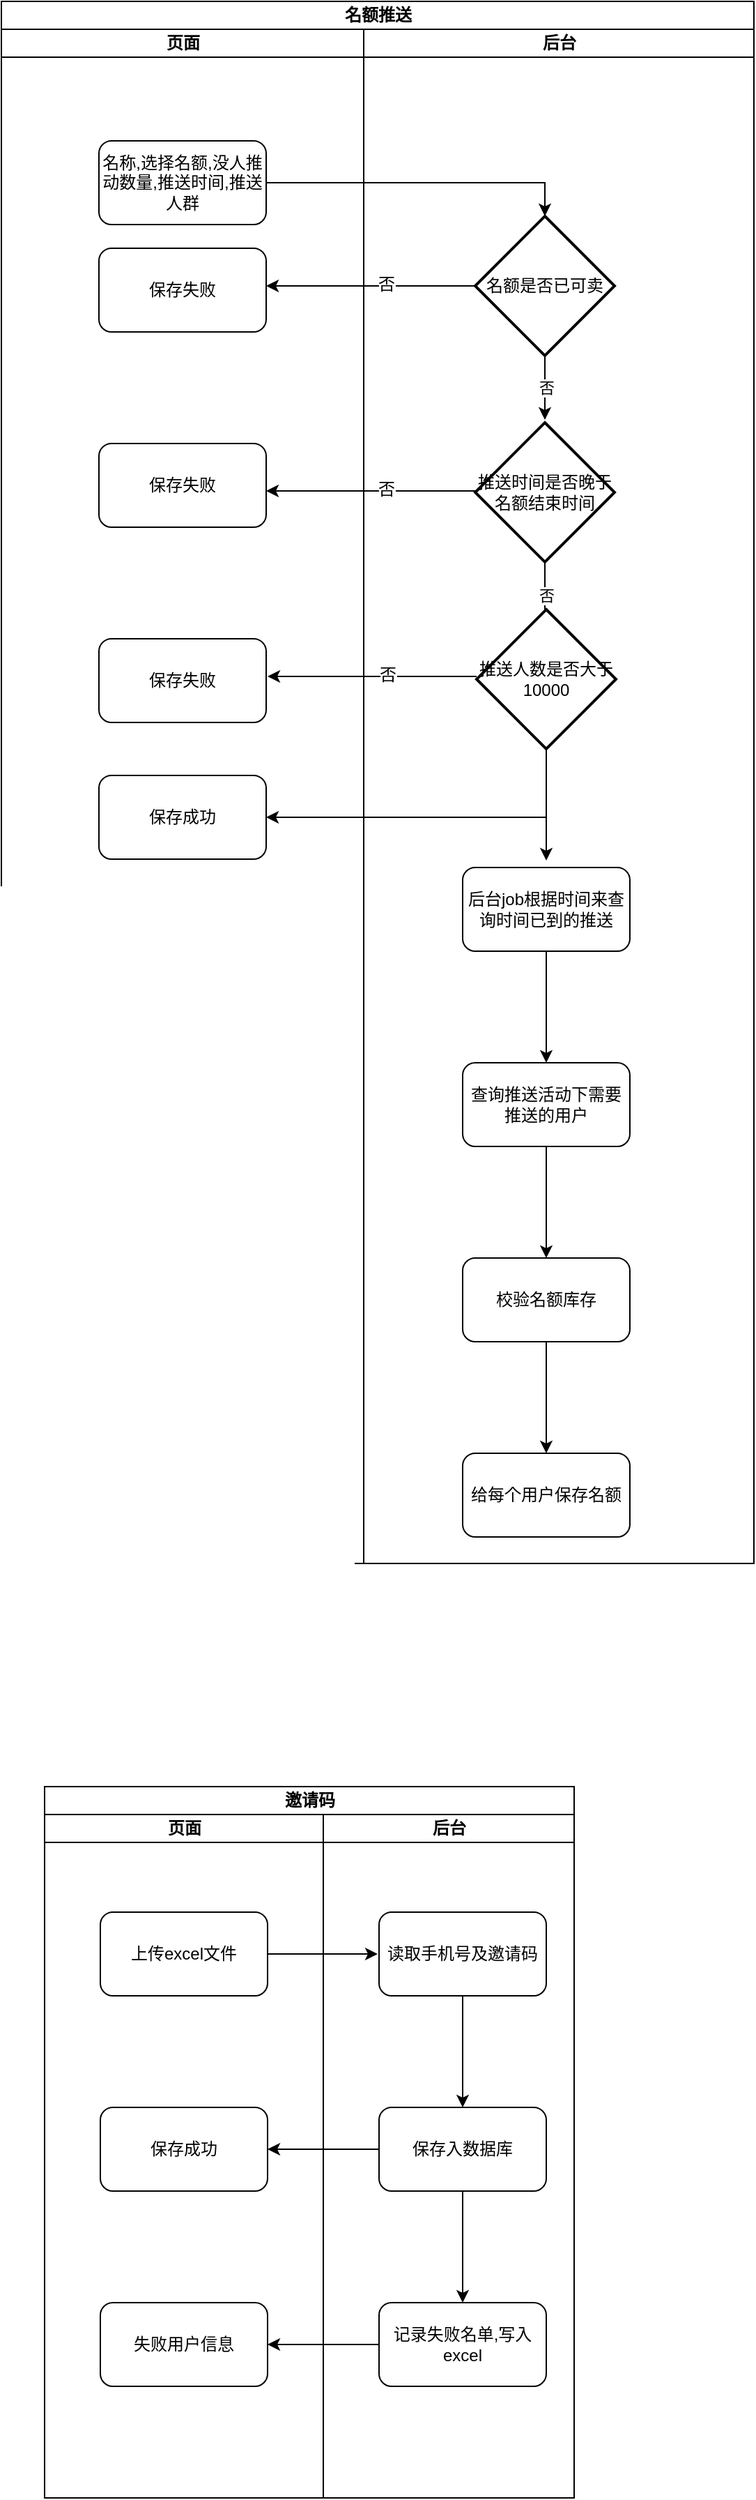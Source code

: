<mxfile version="10.8.4" type="github"><diagram id="AtNlVmIraOOG0u-lDxDG" name="ç¬¬ 1 é¡µ"><mxGraphModel dx="1394" dy="951" grid="1" gridSize="10" guides="1" tooltips="1" connect="1" arrows="1" fold="1" page="1" pageScale="1" pageWidth="827" pageHeight="1169" math="0" shadow="0"><root><mxCell id="0"/><mxCell id="1" parent="0"/><mxCell id="OOBTWMKRRxpQE-zu-w4I-24" value="名额推送" style="swimlane;html=1;childLayout=stackLayout;resizeParent=1;resizeParentMax=0;startSize=20;" vertex="1" parent="1"><mxGeometry x="160" y="70" width="540" height="1120" as="geometry"/></mxCell><mxCell id="OOBTWMKRRxpQE-zu-w4I-25" value="页面" style="swimlane;html=1;startSize=20;" vertex="1" parent="OOBTWMKRRxpQE-zu-w4I-24"><mxGeometry y="20" width="260" height="1100" as="geometry"><mxRectangle y="20" width="60" height="1100" as="alternateBounds"/></mxGeometry></mxCell><mxCell id="OOBTWMKRRxpQE-zu-w4I-28" value="名称,选择名额,没人推动数量,推送时间,推送人群" style="rounded=1;whiteSpace=wrap;html=1;" vertex="1" parent="OOBTWMKRRxpQE-zu-w4I-25"><mxGeometry x="70" y="80" width="120" height="60" as="geometry"/></mxCell><mxCell id="OOBTWMKRRxpQE-zu-w4I-40" value="保存失败" style="rounded=1;whiteSpace=wrap;html=1;" vertex="1" parent="OOBTWMKRRxpQE-zu-w4I-25"><mxGeometry x="70" y="157" width="120" height="60" as="geometry"/></mxCell><mxCell id="OOBTWMKRRxpQE-zu-w4I-45" value="保存失败" style="rounded=1;whiteSpace=wrap;html=1;" vertex="1" parent="OOBTWMKRRxpQE-zu-w4I-25"><mxGeometry x="70" y="297" width="120" height="60" as="geometry"/></mxCell><mxCell id="OOBTWMKRRxpQE-zu-w4I-49" value="保存失败" style="rounded=1;whiteSpace=wrap;html=1;" vertex="1" parent="OOBTWMKRRxpQE-zu-w4I-25"><mxGeometry x="70" y="437" width="120" height="60" as="geometry"/></mxCell><mxCell id="OOBTWMKRRxpQE-zu-w4I-55" value="保存成功" style="rounded=1;whiteSpace=wrap;html=1;" vertex="1" parent="OOBTWMKRRxpQE-zu-w4I-25"><mxGeometry x="70" y="535" width="120" height="60" as="geometry"/></mxCell><mxCell id="OOBTWMKRRxpQE-zu-w4I-26" value="后台" style="swimlane;html=1;startSize=20;" vertex="1" parent="OOBTWMKRRxpQE-zu-w4I-24"><mxGeometry x="260" y="20" width="280" height="1100" as="geometry"><mxRectangle x="60" y="20" width="60" height="1100" as="alternateBounds"/></mxGeometry></mxCell><mxCell id="OOBTWMKRRxpQE-zu-w4I-37" value="名额是否已可卖" style="strokeWidth=2;html=1;shape=mxgraph.flowchart.decision;whiteSpace=wrap;" vertex="1" parent="OOBTWMKRRxpQE-zu-w4I-26"><mxGeometry x="80" y="134" width="100" height="100" as="geometry"/></mxCell><mxCell id="OOBTWMKRRxpQE-zu-w4I-53" value="否" style="edgeStyle=orthogonalEdgeStyle;rounded=0;orthogonalLoop=1;jettySize=auto;html=1;" edge="1" parent="OOBTWMKRRxpQE-zu-w4I-26" source="OOBTWMKRRxpQE-zu-w4I-44"><mxGeometry relative="1" as="geometry"><mxPoint x="130" y="430" as="targetPoint"/></mxGeometry></mxCell><mxCell id="OOBTWMKRRxpQE-zu-w4I-44" value="推送时间是否晚于名额结束时间" style="strokeWidth=2;html=1;shape=mxgraph.flowchart.decision;whiteSpace=wrap;" vertex="1" parent="OOBTWMKRRxpQE-zu-w4I-26"><mxGeometry x="80" y="282" width="100" height="100" as="geometry"/></mxCell><mxCell id="OOBTWMKRRxpQE-zu-w4I-59" value="" style="edgeStyle=orthogonalEdgeStyle;rounded=0;orthogonalLoop=1;jettySize=auto;html=1;" edge="1" parent="OOBTWMKRRxpQE-zu-w4I-26" source="OOBTWMKRRxpQE-zu-w4I-52"><mxGeometry relative="1" as="geometry"><mxPoint x="131" y="596" as="targetPoint"/></mxGeometry></mxCell><mxCell id="OOBTWMKRRxpQE-zu-w4I-52" value="推送人数是否大于10000" style="strokeWidth=2;html=1;shape=mxgraph.flowchart.decision;whiteSpace=wrap;" vertex="1" parent="OOBTWMKRRxpQE-zu-w4I-26"><mxGeometry x="81" y="416" width="100" height="100" as="geometry"/></mxCell><mxCell id="OOBTWMKRRxpQE-zu-w4I-62" value="" style="edgeStyle=orthogonalEdgeStyle;rounded=0;orthogonalLoop=1;jettySize=auto;html=1;" edge="1" parent="OOBTWMKRRxpQE-zu-w4I-26" source="OOBTWMKRRxpQE-zu-w4I-60" target="OOBTWMKRRxpQE-zu-w4I-61"><mxGeometry relative="1" as="geometry"/></mxCell><mxCell id="OOBTWMKRRxpQE-zu-w4I-60" value="后台job根据时间来查询时间已到的推送" style="rounded=1;whiteSpace=wrap;html=1;" vertex="1" parent="OOBTWMKRRxpQE-zu-w4I-26"><mxGeometry x="71" y="601" width="120" height="60" as="geometry"/></mxCell><mxCell id="OOBTWMKRRxpQE-zu-w4I-64" value="" style="edgeStyle=orthogonalEdgeStyle;rounded=0;orthogonalLoop=1;jettySize=auto;html=1;" edge="1" parent="OOBTWMKRRxpQE-zu-w4I-26" source="OOBTWMKRRxpQE-zu-w4I-61" target="OOBTWMKRRxpQE-zu-w4I-63"><mxGeometry relative="1" as="geometry"/></mxCell><mxCell id="OOBTWMKRRxpQE-zu-w4I-61" value="查询推送活动下需要推送的用户" style="rounded=1;whiteSpace=wrap;html=1;" vertex="1" parent="OOBTWMKRRxpQE-zu-w4I-26"><mxGeometry x="71" y="741" width="120" height="60" as="geometry"/></mxCell><mxCell id="OOBTWMKRRxpQE-zu-w4I-67" value="" style="edgeStyle=orthogonalEdgeStyle;rounded=0;orthogonalLoop=1;jettySize=auto;html=1;" edge="1" parent="OOBTWMKRRxpQE-zu-w4I-26" source="OOBTWMKRRxpQE-zu-w4I-63" target="OOBTWMKRRxpQE-zu-w4I-66"><mxGeometry relative="1" as="geometry"/></mxCell><mxCell id="OOBTWMKRRxpQE-zu-w4I-63" value="校验名额库存" style="rounded=1;whiteSpace=wrap;html=1;" vertex="1" parent="OOBTWMKRRxpQE-zu-w4I-26"><mxGeometry x="71" y="881" width="120" height="60" as="geometry"/></mxCell><mxCell id="OOBTWMKRRxpQE-zu-w4I-66" value="给每个用户保存名额" style="rounded=1;whiteSpace=wrap;html=1;" vertex="1" parent="OOBTWMKRRxpQE-zu-w4I-26"><mxGeometry x="71" y="1021" width="120" height="60" as="geometry"/></mxCell><mxCell id="OOBTWMKRRxpQE-zu-w4I-38" style="edgeStyle=orthogonalEdgeStyle;rounded=0;orthogonalLoop=1;jettySize=auto;html=1;exitX=1;exitY=0.5;exitDx=0;exitDy=0;entryX=0.5;entryY=0;entryDx=0;entryDy=0;entryPerimeter=0;" edge="1" parent="OOBTWMKRRxpQE-zu-w4I-24" source="OOBTWMKRRxpQE-zu-w4I-28" target="OOBTWMKRRxpQE-zu-w4I-37"><mxGeometry relative="1" as="geometry"/></mxCell><mxCell id="OOBTWMKRRxpQE-zu-w4I-57" style="edgeStyle=orthogonalEdgeStyle;rounded=0;orthogonalLoop=1;jettySize=auto;html=1;exitX=0.5;exitY=1;exitDx=0;exitDy=0;exitPerimeter=0;entryX=1;entryY=0.5;entryDx=0;entryDy=0;" edge="1" parent="OOBTWMKRRxpQE-zu-w4I-24" source="OOBTWMKRRxpQE-zu-w4I-52" target="OOBTWMKRRxpQE-zu-w4I-55"><mxGeometry relative="1" as="geometry"/></mxCell><mxCell id="OOBTWMKRRxpQE-zu-w4I-39" style="edgeStyle=orthogonalEdgeStyle;rounded=0;orthogonalLoop=1;jettySize=auto;html=1;exitX=0;exitY=0.5;exitDx=0;exitDy=0;exitPerimeter=0;" edge="1" parent="1" source="OOBTWMKRRxpQE-zu-w4I-37"><mxGeometry relative="1" as="geometry"><mxPoint x="350" y="274" as="targetPoint"/></mxGeometry></mxCell><mxCell id="OOBTWMKRRxpQE-zu-w4I-41" value="否" style="text;html=1;resizable=0;points=[];align=center;verticalAlign=middle;labelBackgroundColor=#ffffff;" vertex="1" connectable="0" parent="OOBTWMKRRxpQE-zu-w4I-39"><mxGeometry x="-0.147" y="-1" relative="1" as="geometry"><mxPoint as="offset"/></mxGeometry></mxCell><mxCell id="OOBTWMKRRxpQE-zu-w4I-43" value="否" style="edgeStyle=orthogonalEdgeStyle;rounded=0;orthogonalLoop=1;jettySize=auto;html=1;exitX=0.5;exitY=1;exitDx=0;exitDy=0;exitPerimeter=0;" edge="1" parent="1" source="OOBTWMKRRxpQE-zu-w4I-37"><mxGeometry relative="1" as="geometry"><mxPoint x="550" y="370" as="targetPoint"/></mxGeometry></mxCell><mxCell id="OOBTWMKRRxpQE-zu-w4I-47" style="edgeStyle=orthogonalEdgeStyle;rounded=0;orthogonalLoop=1;jettySize=auto;html=1;exitX=0;exitY=0.5;exitDx=0;exitDy=0;exitPerimeter=0;" edge="1" parent="1"><mxGeometry relative="1" as="geometry"><mxPoint x="350" y="421" as="targetPoint"/><mxPoint x="500" y="421" as="sourcePoint"/></mxGeometry></mxCell><mxCell id="OOBTWMKRRxpQE-zu-w4I-48" value="否" style="text;html=1;resizable=0;points=[];align=center;verticalAlign=middle;labelBackgroundColor=#ffffff;" vertex="1" connectable="0" parent="OOBTWMKRRxpQE-zu-w4I-47"><mxGeometry x="-0.147" y="-1" relative="1" as="geometry"><mxPoint as="offset"/></mxGeometry></mxCell><mxCell id="OOBTWMKRRxpQE-zu-w4I-50" style="edgeStyle=orthogonalEdgeStyle;rounded=0;orthogonalLoop=1;jettySize=auto;html=1;exitX=0;exitY=0.5;exitDx=0;exitDy=0;exitPerimeter=0;" edge="1" parent="1"><mxGeometry relative="1" as="geometry"><mxPoint x="351" y="554" as="targetPoint"/><mxPoint x="501" y="554" as="sourcePoint"/></mxGeometry></mxCell><mxCell id="OOBTWMKRRxpQE-zu-w4I-51" value="否" style="text;html=1;resizable=0;points=[];align=center;verticalAlign=middle;labelBackgroundColor=#ffffff;" vertex="1" connectable="0" parent="OOBTWMKRRxpQE-zu-w4I-50"><mxGeometry x="-0.147" y="-1" relative="1" as="geometry"><mxPoint as="offset"/></mxGeometry></mxCell><mxCell id="OOBTWMKRRxpQE-zu-w4I-68" value="邀请码" style="swimlane;html=1;childLayout=stackLayout;resizeParent=1;resizeParentMax=0;startSize=20;" vertex="1" parent="1"><mxGeometry x="191" y="1350" width="380" height="510" as="geometry"/></mxCell><mxCell id="OOBTWMKRRxpQE-zu-w4I-69" value="页面" style="swimlane;html=1;startSize=20;" vertex="1" parent="OOBTWMKRRxpQE-zu-w4I-68"><mxGeometry y="20" width="200" height="490" as="geometry"/></mxCell><mxCell id="OOBTWMKRRxpQE-zu-w4I-72" value="上传excel文件" style="rounded=1;whiteSpace=wrap;html=1;" vertex="1" parent="OOBTWMKRRxpQE-zu-w4I-69"><mxGeometry x="40" y="70" width="120" height="60" as="geometry"/></mxCell><mxCell id="OOBTWMKRRxpQE-zu-w4I-77" value="" style="edgeStyle=orthogonalEdgeStyle;rounded=0;orthogonalLoop=1;jettySize=auto;html=1;" edge="1" parent="OOBTWMKRRxpQE-zu-w4I-69" source="OOBTWMKRRxpQE-zu-w4I-75" target="OOBTWMKRRxpQE-zu-w4I-76"><mxGeometry relative="1" as="geometry"/></mxCell><mxCell id="OOBTWMKRRxpQE-zu-w4I-75" value="读取手机号及邀请码" style="rounded=1;whiteSpace=wrap;html=1;" vertex="1" parent="OOBTWMKRRxpQE-zu-w4I-69"><mxGeometry x="240" y="70" width="120" height="60" as="geometry"/></mxCell><mxCell id="OOBTWMKRRxpQE-zu-w4I-79" value="" style="edgeStyle=orthogonalEdgeStyle;rounded=0;orthogonalLoop=1;jettySize=auto;html=1;" edge="1" parent="OOBTWMKRRxpQE-zu-w4I-69" source="OOBTWMKRRxpQE-zu-w4I-76" target="OOBTWMKRRxpQE-zu-w4I-78"><mxGeometry relative="1" as="geometry"/></mxCell><mxCell id="OOBTWMKRRxpQE-zu-w4I-81" value="" style="edgeStyle=orthogonalEdgeStyle;rounded=0;orthogonalLoop=1;jettySize=auto;html=1;" edge="1" parent="OOBTWMKRRxpQE-zu-w4I-69" source="OOBTWMKRRxpQE-zu-w4I-76" target="OOBTWMKRRxpQE-zu-w4I-80"><mxGeometry relative="1" as="geometry"/></mxCell><mxCell id="OOBTWMKRRxpQE-zu-w4I-76" value="保存入数据库" style="rounded=1;whiteSpace=wrap;html=1;" vertex="1" parent="OOBTWMKRRxpQE-zu-w4I-69"><mxGeometry x="240" y="210" width="120" height="60" as="geometry"/></mxCell><mxCell id="OOBTWMKRRxpQE-zu-w4I-83" value="" style="edgeStyle=orthogonalEdgeStyle;rounded=0;orthogonalLoop=1;jettySize=auto;html=1;" edge="1" parent="OOBTWMKRRxpQE-zu-w4I-69" source="OOBTWMKRRxpQE-zu-w4I-80" target="OOBTWMKRRxpQE-zu-w4I-82"><mxGeometry relative="1" as="geometry"/></mxCell><mxCell id="OOBTWMKRRxpQE-zu-w4I-80" value="记录失败名单,写入excel" style="rounded=1;whiteSpace=wrap;html=1;" vertex="1" parent="OOBTWMKRRxpQE-zu-w4I-69"><mxGeometry x="240" y="350" width="120" height="60" as="geometry"/></mxCell><mxCell id="OOBTWMKRRxpQE-zu-w4I-82" value="失败用户信息" style="rounded=1;whiteSpace=wrap;html=1;" vertex="1" parent="OOBTWMKRRxpQE-zu-w4I-69"><mxGeometry x="40" y="350" width="120" height="60" as="geometry"/></mxCell><mxCell id="OOBTWMKRRxpQE-zu-w4I-78" value="保存成功" style="rounded=1;whiteSpace=wrap;html=1;" vertex="1" parent="OOBTWMKRRxpQE-zu-w4I-69"><mxGeometry x="40" y="210" width="120" height="60" as="geometry"/></mxCell><mxCell id="OOBTWMKRRxpQE-zu-w4I-70" value="后台" style="swimlane;html=1;startSize=20;" vertex="1" parent="OOBTWMKRRxpQE-zu-w4I-68"><mxGeometry x="200" y="20" width="180" height="490" as="geometry"/></mxCell><mxCell id="OOBTWMKRRxpQE-zu-w4I-74" style="edgeStyle=orthogonalEdgeStyle;rounded=0;orthogonalLoop=1;jettySize=auto;html=1;exitX=1;exitY=0.5;exitDx=0;exitDy=0;" edge="1" parent="1" source="OOBTWMKRRxpQE-zu-w4I-72"><mxGeometry relative="1" as="geometry"><mxPoint x="430" y="1470" as="targetPoint"/></mxGeometry></mxCell></root></mxGraphModel></diagram></mxfile>